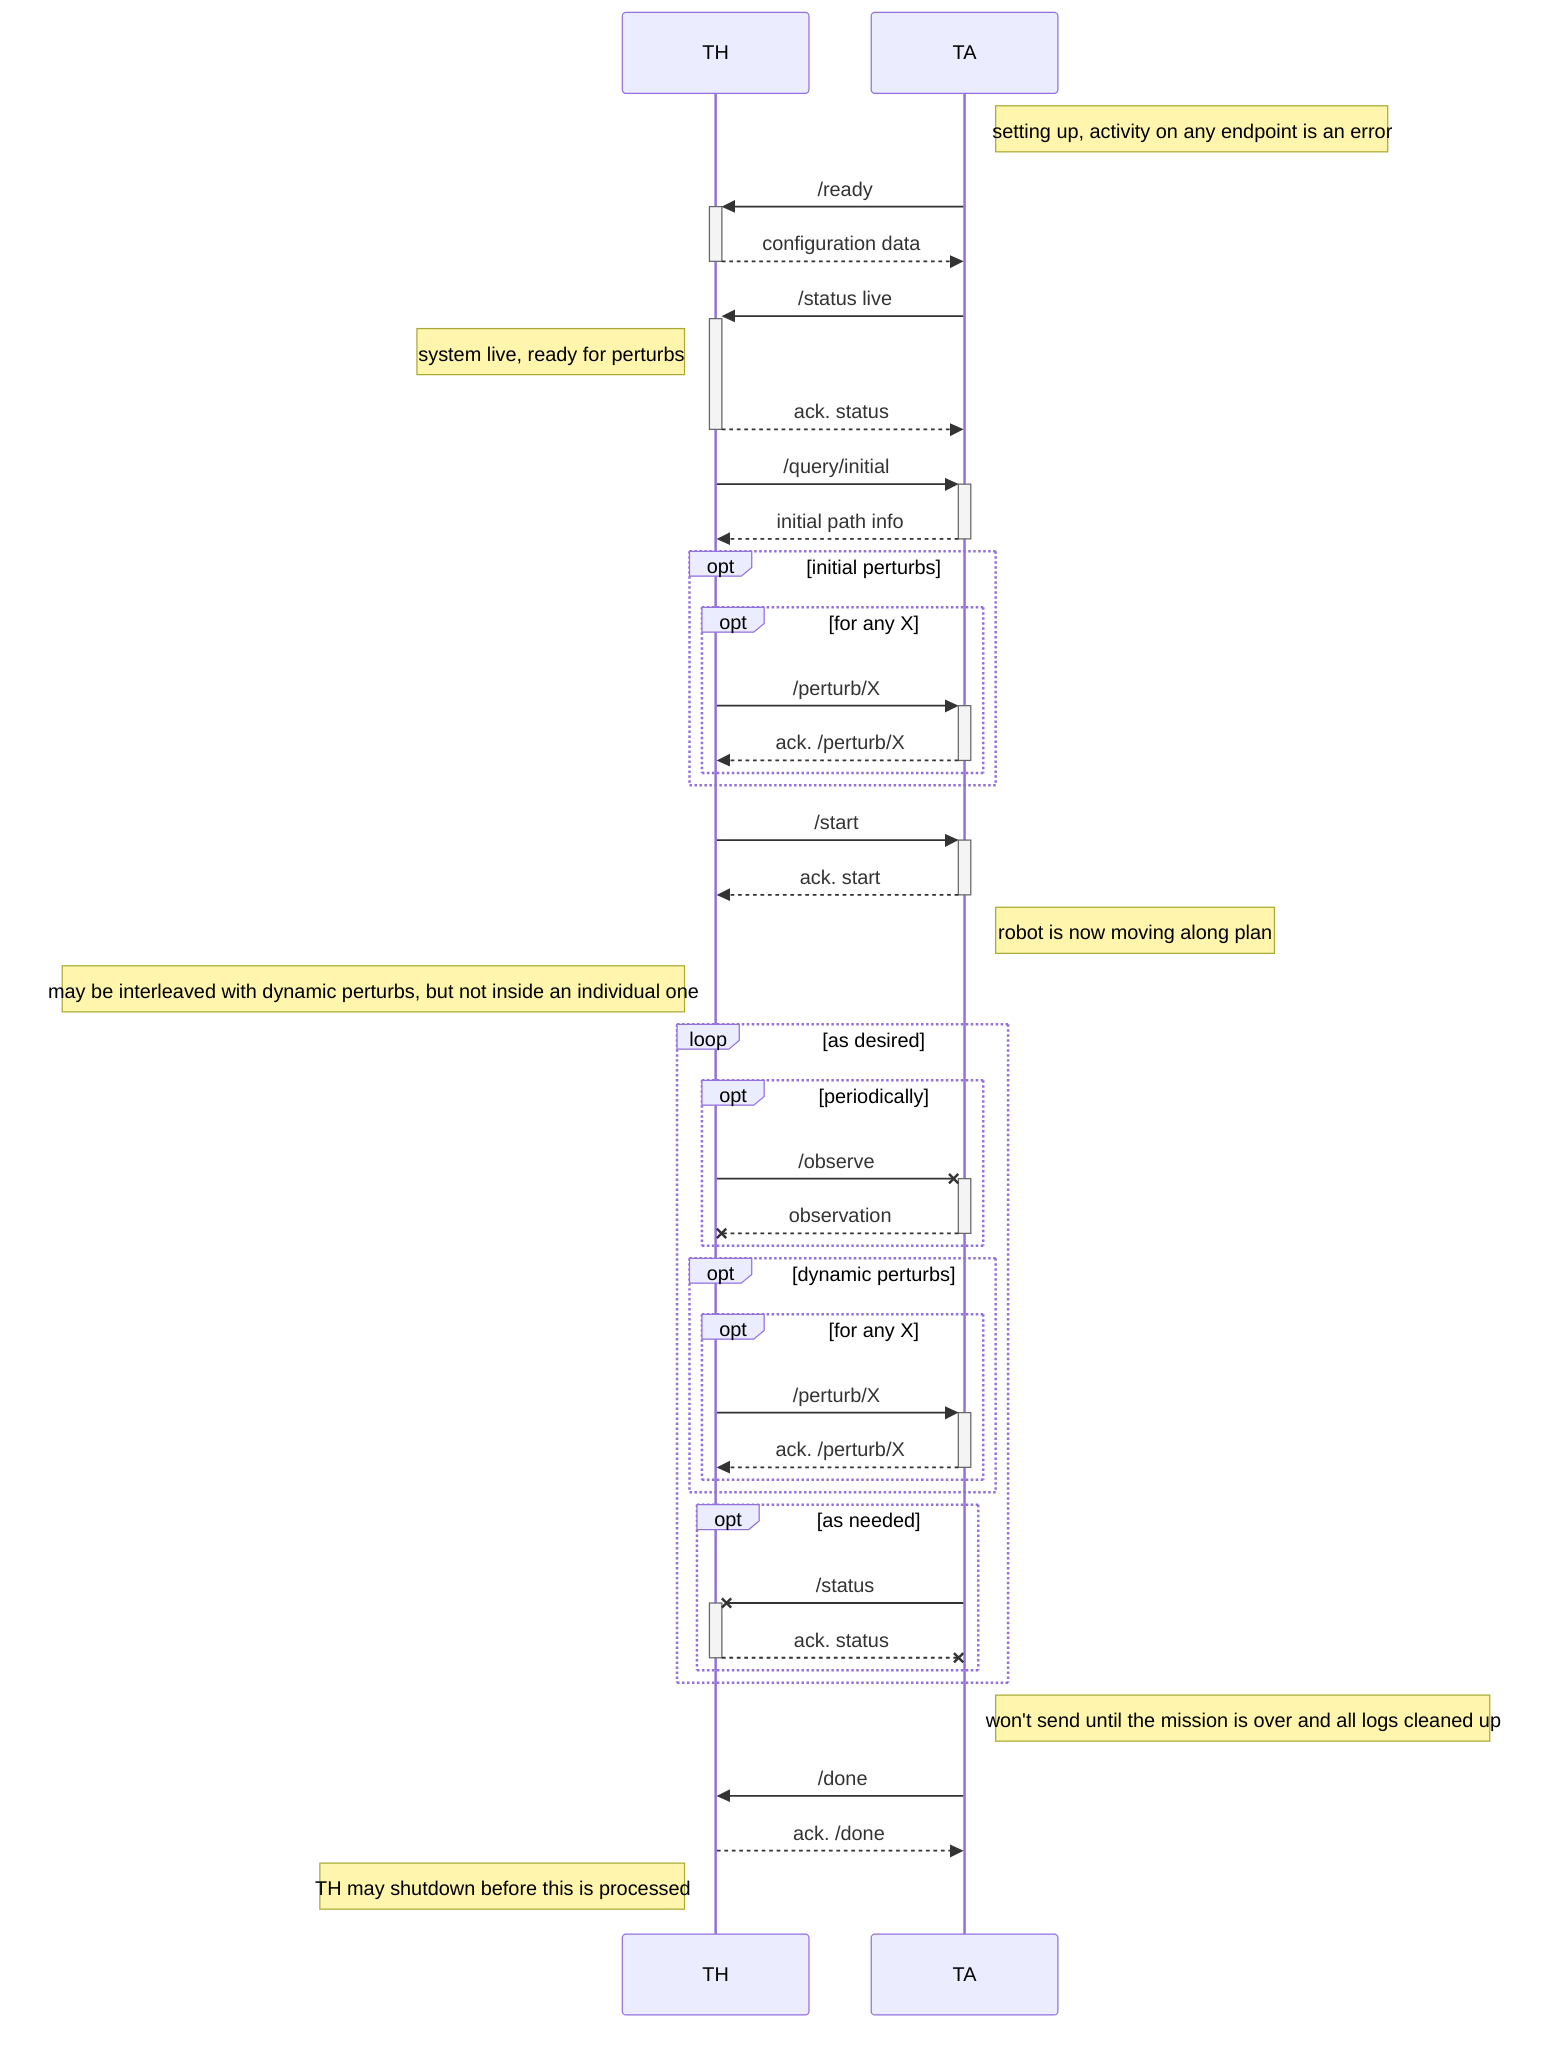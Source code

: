 sequenceDiagram
        participant TH
        participant TA

	Note right of TA: setting up, activity on any endpoint is an error

        TA ->>+ TH: /ready
        TH -->>- TA: configuration data

        TA ->>+ TH: /status live
        Note left of TH: system live, ready for perturbs
        TH -->>- TA: ack. status

        TH ->>+ TA: /query/initial
        TA -->>- TH: initial path info

        opt initial perturbs
            opt for any X
                 TH ->>+ TA: /perturb/X
                 TA -->>- TH: ack. /perturb/X
            end
        end

        TH ->>+ TA: /start
        TA -->>- TH: ack. start
        Note right of TA: robot is now moving along plan

        Note left of TH: may be interleaved with dynamic perturbs, but not inside an individual one
        loop as desired
                opt periodically
                    TH -x+ TA: /observe
                    TA --x- TH: observation
                end

                opt dynamic perturbs
                            opt for any X
                                 TH ->>+ TA: /perturb/X
                                 TA -->>- TH: ack. /perturb/X
                            end
                end

                opt as needed
                    TA -x+ TH: /status
                    TH --x- TA: ack. status
                end
        end

        Note right of TA: won't send until the mission is over and all logs cleaned up
        TA ->> TH: /done
        TH -->> TA: ack. /done

        Note left of TH: TH may shutdown before this is processed
